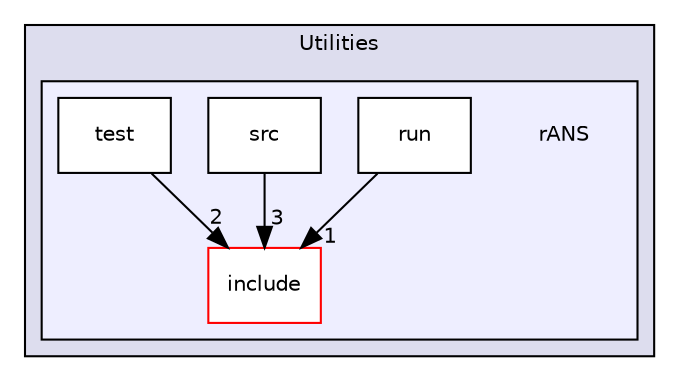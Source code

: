 digraph "/home/travis/build/AliceO2Group/AliceO2/Utilities/rANS" {
  bgcolor=transparent;
  compound=true
  node [ fontsize="10", fontname="Helvetica"];
  edge [ labelfontsize="10", labelfontname="Helvetica"];
  subgraph clusterdir_b05a5fa85f84bfc9013183c9d87f9a36 {
    graph [ bgcolor="#ddddee", pencolor="black", label="Utilities" fontname="Helvetica", fontsize="10", URL="dir_b05a5fa85f84bfc9013183c9d87f9a36.html"]
  subgraph clusterdir_ec14eb73eaee628e81cdf49beb7826f2 {
    graph [ bgcolor="#eeeeff", pencolor="black", label="" URL="dir_ec14eb73eaee628e81cdf49beb7826f2.html"];
    dir_ec14eb73eaee628e81cdf49beb7826f2 [shape=plaintext label="rANS"];
    dir_6457007ee79fd0f642811f7d23f262dc [shape=box label="include" color="red" fillcolor="white" style="filled" URL="dir_6457007ee79fd0f642811f7d23f262dc.html"];
    dir_c29fc68110a5626e939ee6440153352a [shape=box label="run" color="black" fillcolor="white" style="filled" URL="dir_c29fc68110a5626e939ee6440153352a.html"];
    dir_12fc5fb9b6677ca97660119050eaa228 [shape=box label="src" color="black" fillcolor="white" style="filled" URL="dir_12fc5fb9b6677ca97660119050eaa228.html"];
    dir_7ae2f7280dac741b38633004aac6bc98 [shape=box label="test" color="black" fillcolor="white" style="filled" URL="dir_7ae2f7280dac741b38633004aac6bc98.html"];
  }
  }
  dir_c29fc68110a5626e939ee6440153352a->dir_6457007ee79fd0f642811f7d23f262dc [headlabel="1", labeldistance=1.5 headhref="dir_000843_000644.html"];
  dir_7ae2f7280dac741b38633004aac6bc98->dir_6457007ee79fd0f642811f7d23f262dc [headlabel="2", labeldistance=1.5 headhref="dir_000845_000644.html"];
  dir_12fc5fb9b6677ca97660119050eaa228->dir_6457007ee79fd0f642811f7d23f262dc [headlabel="3", labeldistance=1.5 headhref="dir_000844_000644.html"];
}
